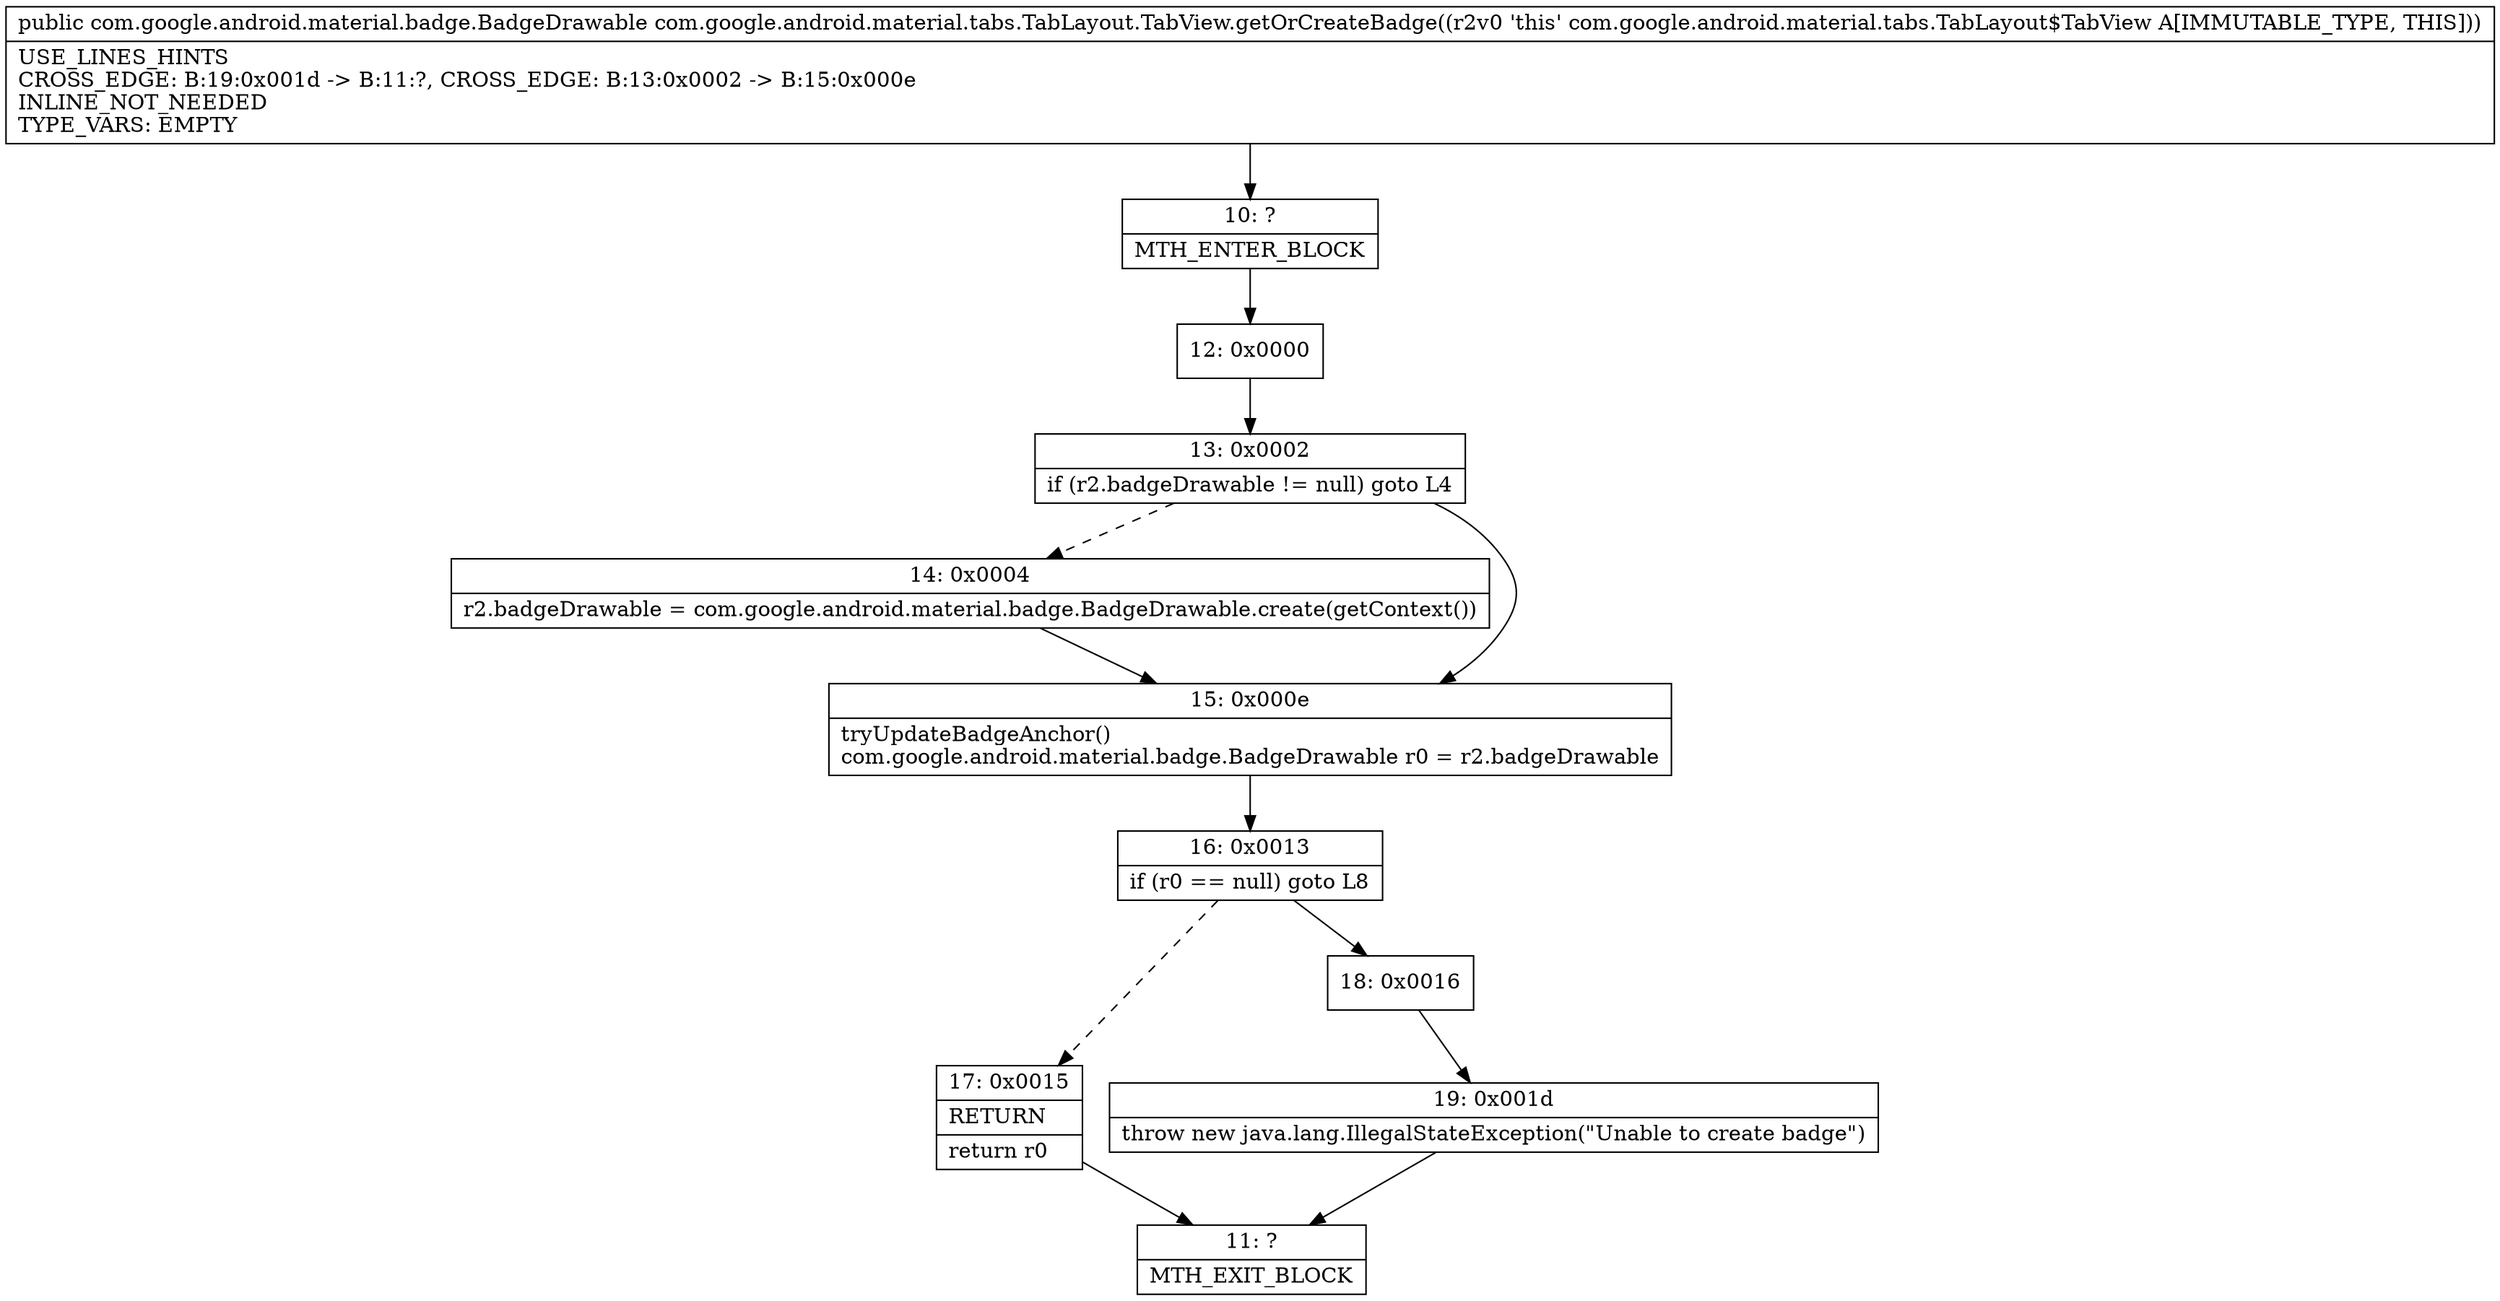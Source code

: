 digraph "CFG forcom.google.android.material.tabs.TabLayout.TabView.getOrCreateBadge()Lcom\/google\/android\/material\/badge\/BadgeDrawable;" {
Node_10 [shape=record,label="{10\:\ ?|MTH_ENTER_BLOCK\l}"];
Node_12 [shape=record,label="{12\:\ 0x0000}"];
Node_13 [shape=record,label="{13\:\ 0x0002|if (r2.badgeDrawable != null) goto L4\l}"];
Node_14 [shape=record,label="{14\:\ 0x0004|r2.badgeDrawable = com.google.android.material.badge.BadgeDrawable.create(getContext())\l}"];
Node_15 [shape=record,label="{15\:\ 0x000e|tryUpdateBadgeAnchor()\lcom.google.android.material.badge.BadgeDrawable r0 = r2.badgeDrawable\l}"];
Node_16 [shape=record,label="{16\:\ 0x0013|if (r0 == null) goto L8\l}"];
Node_17 [shape=record,label="{17\:\ 0x0015|RETURN\l|return r0\l}"];
Node_11 [shape=record,label="{11\:\ ?|MTH_EXIT_BLOCK\l}"];
Node_18 [shape=record,label="{18\:\ 0x0016}"];
Node_19 [shape=record,label="{19\:\ 0x001d|throw new java.lang.IllegalStateException(\"Unable to create badge\")\l}"];
MethodNode[shape=record,label="{public com.google.android.material.badge.BadgeDrawable com.google.android.material.tabs.TabLayout.TabView.getOrCreateBadge((r2v0 'this' com.google.android.material.tabs.TabLayout$TabView A[IMMUTABLE_TYPE, THIS]))  | USE_LINES_HINTS\lCROSS_EDGE: B:19:0x001d \-\> B:11:?, CROSS_EDGE: B:13:0x0002 \-\> B:15:0x000e\lINLINE_NOT_NEEDED\lTYPE_VARS: EMPTY\l}"];
MethodNode -> Node_10;Node_10 -> Node_12;
Node_12 -> Node_13;
Node_13 -> Node_14[style=dashed];
Node_13 -> Node_15;
Node_14 -> Node_15;
Node_15 -> Node_16;
Node_16 -> Node_17[style=dashed];
Node_16 -> Node_18;
Node_17 -> Node_11;
Node_18 -> Node_19;
Node_19 -> Node_11;
}

